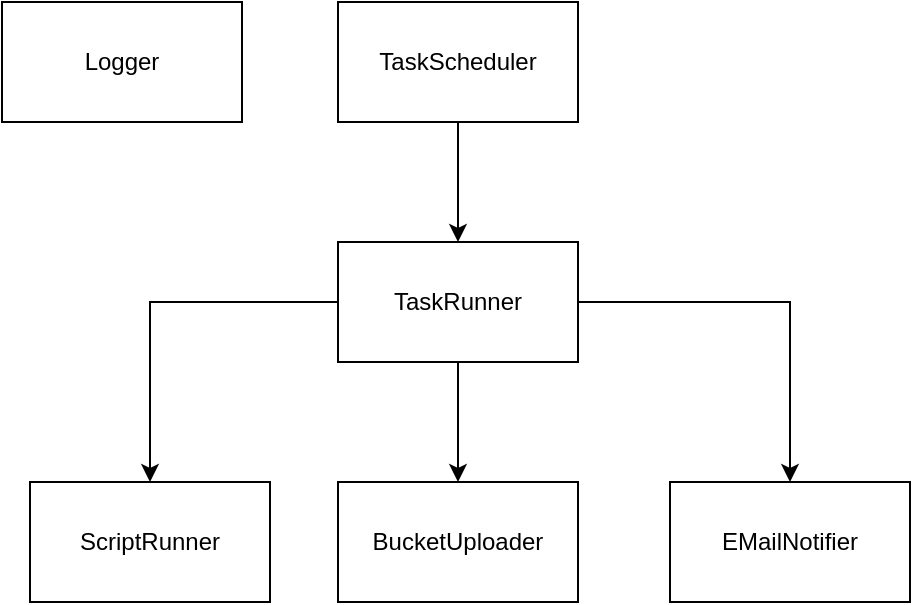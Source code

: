 <mxfile version="20.3.0" type="device"><diagram id="b04jbG-FUnHtEUoDoqu8" name="Seite-1"><mxGraphModel dx="946" dy="610" grid="1" gridSize="10" guides="1" tooltips="1" connect="1" arrows="1" fold="1" page="1" pageScale="1" pageWidth="827" pageHeight="1169" math="0" shadow="0"><root><mxCell id="0"/><mxCell id="1" parent="0"/><mxCell id="v-wbarW8hX25mHn1SwVj-5" style="edgeStyle=orthogonalEdgeStyle;rounded=0;orthogonalLoop=1;jettySize=auto;html=1;entryX=0.5;entryY=0;entryDx=0;entryDy=0;" parent="1" source="v-wbarW8hX25mHn1SwVj-1" target="v-wbarW8hX25mHn1SwVj-2" edge="1"><mxGeometry relative="1" as="geometry"/></mxCell><mxCell id="v-wbarW8hX25mHn1SwVj-1" value="TaskScheduler" style="rounded=0;whiteSpace=wrap;html=1;" parent="1" vertex="1"><mxGeometry x="348" y="260" width="120" height="60" as="geometry"/></mxCell><mxCell id="v-wbarW8hX25mHn1SwVj-10" style="edgeStyle=orthogonalEdgeStyle;rounded=0;orthogonalLoop=1;jettySize=auto;html=1;" parent="1" source="v-wbarW8hX25mHn1SwVj-2" target="v-wbarW8hX25mHn1SwVj-7" edge="1"><mxGeometry relative="1" as="geometry"/></mxCell><mxCell id="v-wbarW8hX25mHn1SwVj-11" style="edgeStyle=orthogonalEdgeStyle;rounded=0;orthogonalLoop=1;jettySize=auto;html=1;entryX=0.5;entryY=0;entryDx=0;entryDy=0;" parent="1" source="v-wbarW8hX25mHn1SwVj-2" target="v-wbarW8hX25mHn1SwVj-4" edge="1"><mxGeometry relative="1" as="geometry"/></mxCell><mxCell id="v-wbarW8hX25mHn1SwVj-12" style="edgeStyle=orthogonalEdgeStyle;rounded=0;orthogonalLoop=1;jettySize=auto;html=1;" parent="1" source="v-wbarW8hX25mHn1SwVj-2" target="v-wbarW8hX25mHn1SwVj-8" edge="1"><mxGeometry relative="1" as="geometry"/></mxCell><mxCell id="v-wbarW8hX25mHn1SwVj-2" value="TaskRunner" style="rounded=0;whiteSpace=wrap;html=1;" parent="1" vertex="1"><mxGeometry x="348" y="380" width="120" height="60" as="geometry"/></mxCell><mxCell id="v-wbarW8hX25mHn1SwVj-3" value="Logger" style="rounded=0;whiteSpace=wrap;html=1;" parent="1" vertex="1"><mxGeometry x="180" y="260" width="120" height="60" as="geometry"/></mxCell><mxCell id="v-wbarW8hX25mHn1SwVj-4" value="ScriptRunner" style="rounded=0;whiteSpace=wrap;html=1;" parent="1" vertex="1"><mxGeometry x="194" y="500" width="120" height="60" as="geometry"/></mxCell><mxCell id="v-wbarW8hX25mHn1SwVj-7" value="BucketUploader" style="rounded=0;whiteSpace=wrap;html=1;" parent="1" vertex="1"><mxGeometry x="348" y="500" width="120" height="60" as="geometry"/></mxCell><mxCell id="v-wbarW8hX25mHn1SwVj-8" value="EMailNotifier" style="rounded=0;whiteSpace=wrap;html=1;" parent="1" vertex="1"><mxGeometry x="514" y="500" width="120" height="60" as="geometry"/></mxCell></root></mxGraphModel></diagram></mxfile>